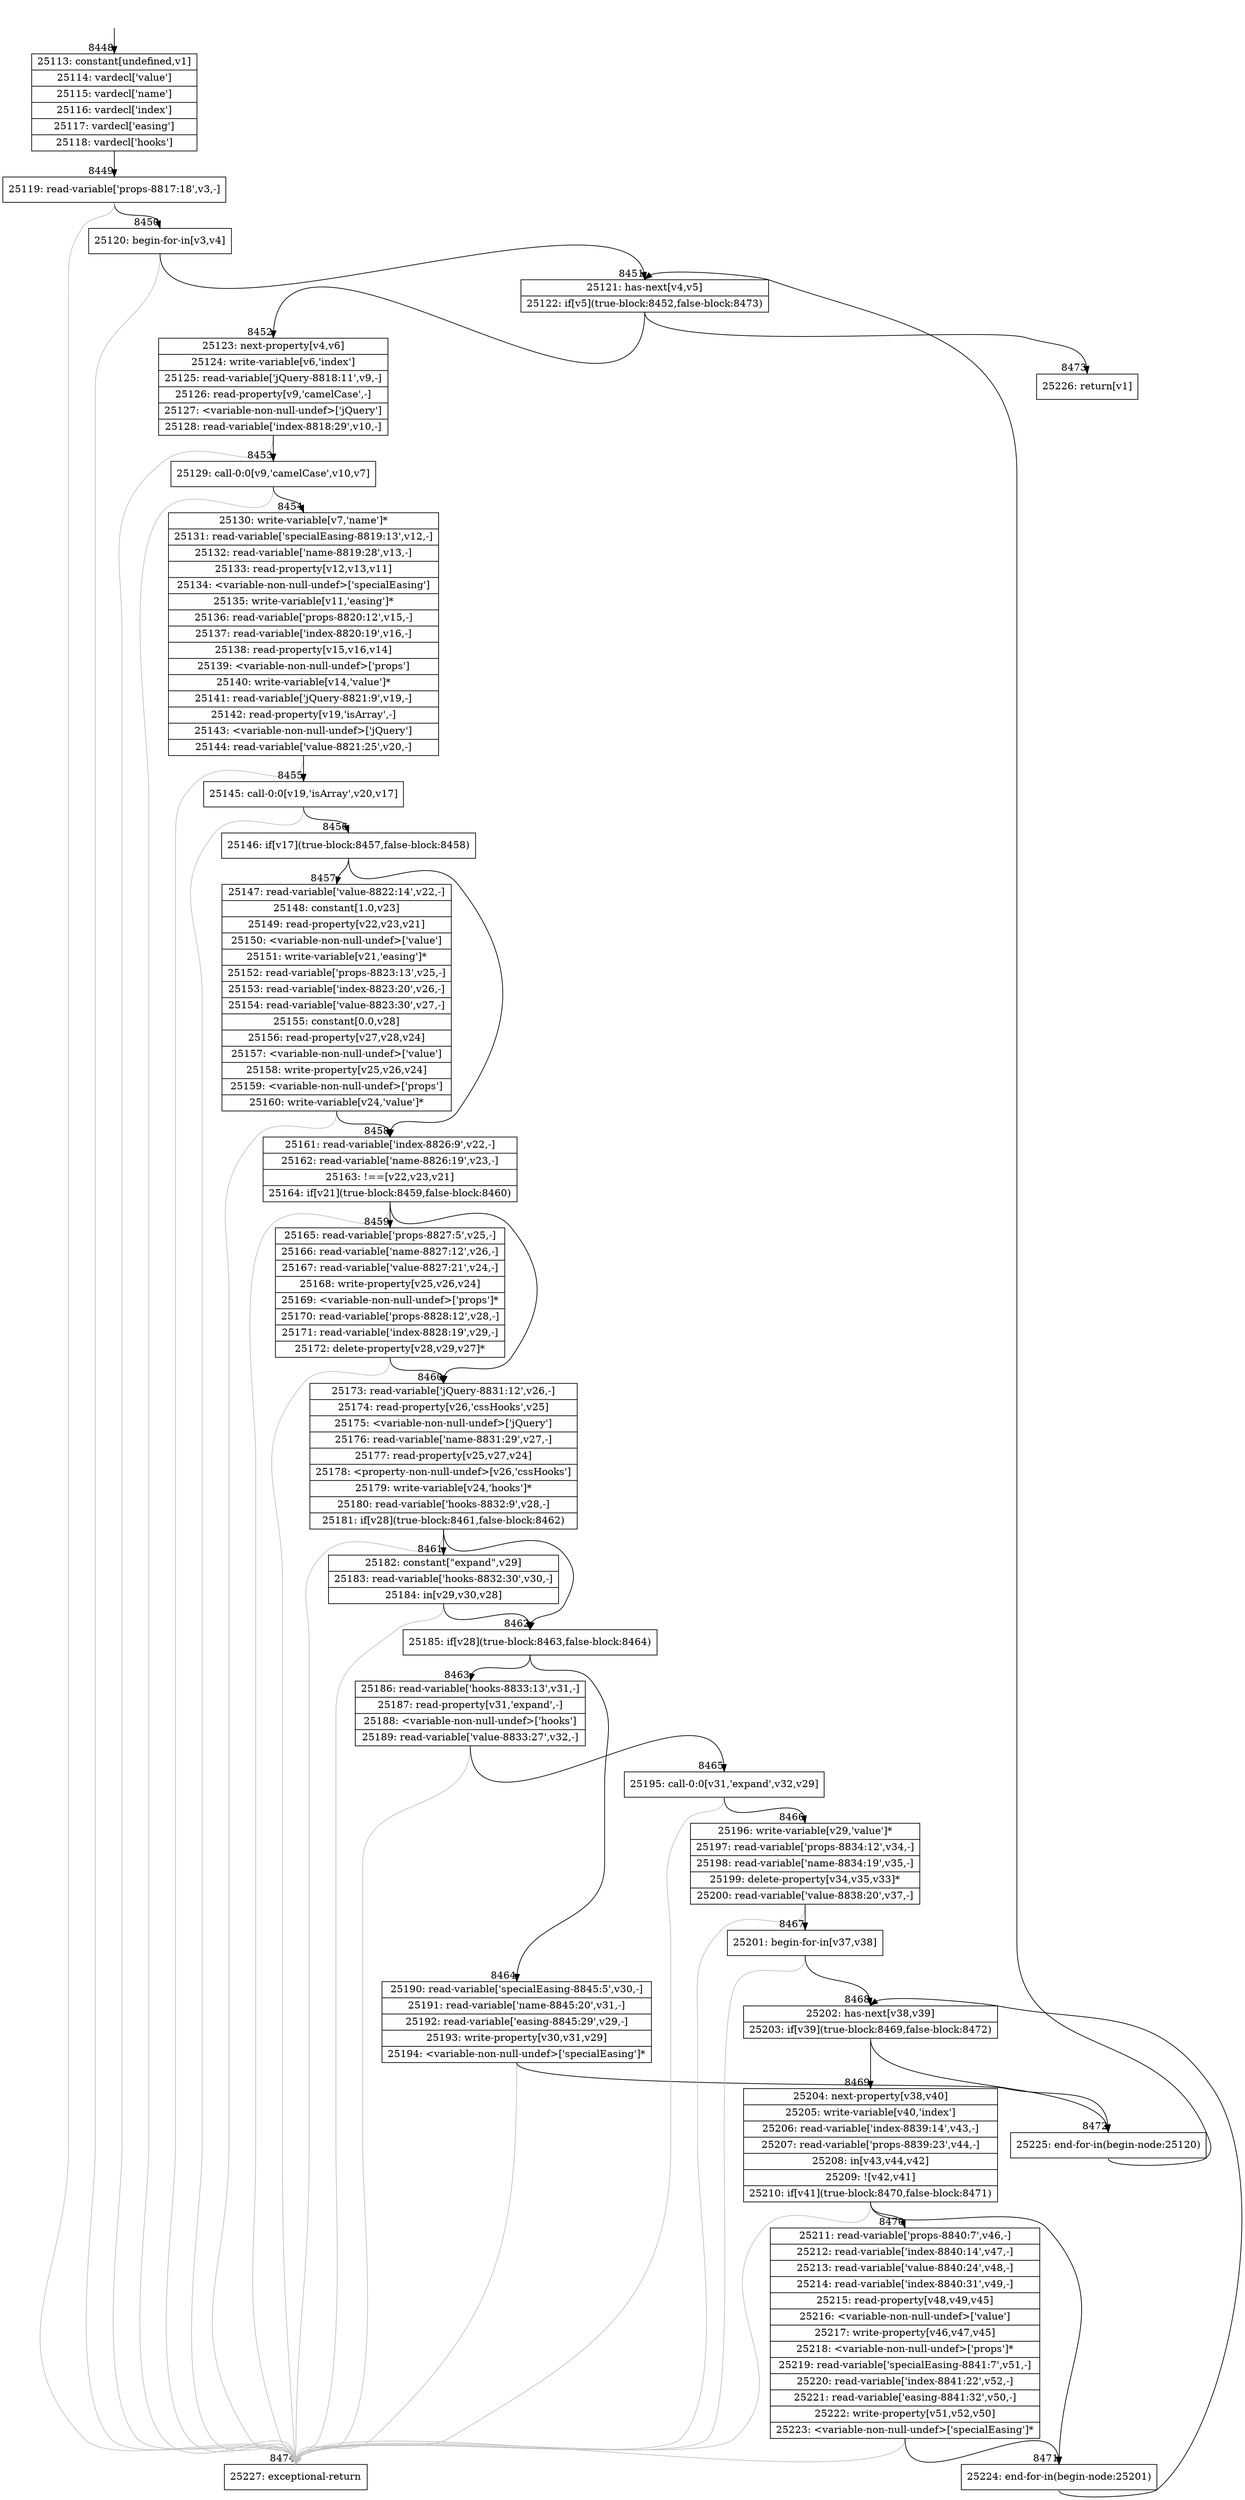 digraph {
rankdir="TD"
BB_entry523[shape=none,label=""];
BB_entry523 -> BB8448 [tailport=s, headport=n, headlabel="    8448"]
BB8448 [shape=record label="{25113: constant[undefined,v1]|25114: vardecl['value']|25115: vardecl['name']|25116: vardecl['index']|25117: vardecl['easing']|25118: vardecl['hooks']}" ] 
BB8448 -> BB8449 [tailport=s, headport=n, headlabel="      8449"]
BB8449 [shape=record label="{25119: read-variable['props-8817:18',v3,-]}" ] 
BB8449 -> BB8450 [tailport=s, headport=n, headlabel="      8450"]
BB8449 -> BB8474 [tailport=s, headport=n, color=gray, headlabel="      8474"]
BB8450 [shape=record label="{25120: begin-for-in[v3,v4]}" ] 
BB8450 -> BB8451 [tailport=s, headport=n, headlabel="      8451"]
BB8450 -> BB8474 [tailport=s, headport=n, color=gray]
BB8451 [shape=record label="{25121: has-next[v4,v5]|25122: if[v5](true-block:8452,false-block:8473)}" ] 
BB8451 -> BB8452 [tailport=s, headport=n, headlabel="      8452"]
BB8451 -> BB8473 [tailport=s, headport=n, headlabel="      8473"]
BB8452 [shape=record label="{25123: next-property[v4,v6]|25124: write-variable[v6,'index']|25125: read-variable['jQuery-8818:11',v9,-]|25126: read-property[v9,'camelCase',-]|25127: \<variable-non-null-undef\>['jQuery']|25128: read-variable['index-8818:29',v10,-]}" ] 
BB8452 -> BB8453 [tailport=s, headport=n, headlabel="      8453"]
BB8452 -> BB8474 [tailport=s, headport=n, color=gray]
BB8453 [shape=record label="{25129: call-0:0[v9,'camelCase',v10,v7]}" ] 
BB8453 -> BB8454 [tailport=s, headport=n, headlabel="      8454"]
BB8453 -> BB8474 [tailport=s, headport=n, color=gray]
BB8454 [shape=record label="{25130: write-variable[v7,'name']*|25131: read-variable['specialEasing-8819:13',v12,-]|25132: read-variable['name-8819:28',v13,-]|25133: read-property[v12,v13,v11]|25134: \<variable-non-null-undef\>['specialEasing']|25135: write-variable[v11,'easing']*|25136: read-variable['props-8820:12',v15,-]|25137: read-variable['index-8820:19',v16,-]|25138: read-property[v15,v16,v14]|25139: \<variable-non-null-undef\>['props']|25140: write-variable[v14,'value']*|25141: read-variable['jQuery-8821:9',v19,-]|25142: read-property[v19,'isArray',-]|25143: \<variable-non-null-undef\>['jQuery']|25144: read-variable['value-8821:25',v20,-]}" ] 
BB8454 -> BB8455 [tailport=s, headport=n, headlabel="      8455"]
BB8454 -> BB8474 [tailport=s, headport=n, color=gray]
BB8455 [shape=record label="{25145: call-0:0[v19,'isArray',v20,v17]}" ] 
BB8455 -> BB8456 [tailport=s, headport=n, headlabel="      8456"]
BB8455 -> BB8474 [tailport=s, headport=n, color=gray]
BB8456 [shape=record label="{25146: if[v17](true-block:8457,false-block:8458)}" ] 
BB8456 -> BB8457 [tailport=s, headport=n, headlabel="      8457"]
BB8456 -> BB8458 [tailport=s, headport=n, headlabel="      8458"]
BB8457 [shape=record label="{25147: read-variable['value-8822:14',v22,-]|25148: constant[1.0,v23]|25149: read-property[v22,v23,v21]|25150: \<variable-non-null-undef\>['value']|25151: write-variable[v21,'easing']*|25152: read-variable['props-8823:13',v25,-]|25153: read-variable['index-8823:20',v26,-]|25154: read-variable['value-8823:30',v27,-]|25155: constant[0.0,v28]|25156: read-property[v27,v28,v24]|25157: \<variable-non-null-undef\>['value']|25158: write-property[v25,v26,v24]|25159: \<variable-non-null-undef\>['props']|25160: write-variable[v24,'value']*}" ] 
BB8457 -> BB8458 [tailport=s, headport=n]
BB8457 -> BB8474 [tailport=s, headport=n, color=gray]
BB8458 [shape=record label="{25161: read-variable['index-8826:9',v22,-]|25162: read-variable['name-8826:19',v23,-]|25163: !==[v22,v23,v21]|25164: if[v21](true-block:8459,false-block:8460)}" ] 
BB8458 -> BB8459 [tailport=s, headport=n, headlabel="      8459"]
BB8458 -> BB8460 [tailport=s, headport=n, headlabel="      8460"]
BB8458 -> BB8474 [tailport=s, headport=n, color=gray]
BB8459 [shape=record label="{25165: read-variable['props-8827:5',v25,-]|25166: read-variable['name-8827:12',v26,-]|25167: read-variable['value-8827:21',v24,-]|25168: write-property[v25,v26,v24]|25169: \<variable-non-null-undef\>['props']*|25170: read-variable['props-8828:12',v28,-]|25171: read-variable['index-8828:19',v29,-]|25172: delete-property[v28,v29,v27]*}" ] 
BB8459 -> BB8460 [tailport=s, headport=n]
BB8459 -> BB8474 [tailport=s, headport=n, color=gray]
BB8460 [shape=record label="{25173: read-variable['jQuery-8831:12',v26,-]|25174: read-property[v26,'cssHooks',v25]|25175: \<variable-non-null-undef\>['jQuery']|25176: read-variable['name-8831:29',v27,-]|25177: read-property[v25,v27,v24]|25178: \<property-non-null-undef\>[v26,'cssHooks']|25179: write-variable[v24,'hooks']*|25180: read-variable['hooks-8832:9',v28,-]|25181: if[v28](true-block:8461,false-block:8462)}" ] 
BB8460 -> BB8462 [tailport=s, headport=n, headlabel="      8462"]
BB8460 -> BB8461 [tailport=s, headport=n, headlabel="      8461"]
BB8460 -> BB8474 [tailport=s, headport=n, color=gray]
BB8461 [shape=record label="{25182: constant[\"expand\",v29]|25183: read-variable['hooks-8832:30',v30,-]|25184: in[v29,v30,v28]}" ] 
BB8461 -> BB8462 [tailport=s, headport=n]
BB8461 -> BB8474 [tailport=s, headport=n, color=gray]
BB8462 [shape=record label="{25185: if[v28](true-block:8463,false-block:8464)}" ] 
BB8462 -> BB8463 [tailport=s, headport=n, headlabel="      8463"]
BB8462 -> BB8464 [tailport=s, headport=n, headlabel="      8464"]
BB8463 [shape=record label="{25186: read-variable['hooks-8833:13',v31,-]|25187: read-property[v31,'expand',-]|25188: \<variable-non-null-undef\>['hooks']|25189: read-variable['value-8833:27',v32,-]}" ] 
BB8463 -> BB8465 [tailport=s, headport=n, headlabel="      8465"]
BB8463 -> BB8474 [tailport=s, headport=n, color=gray]
BB8464 [shape=record label="{25190: read-variable['specialEasing-8845:5',v30,-]|25191: read-variable['name-8845:20',v31,-]|25192: read-variable['easing-8845:29',v29,-]|25193: write-property[v30,v31,v29]|25194: \<variable-non-null-undef\>['specialEasing']*}" ] 
BB8464 -> BB8472 [tailport=s, headport=n, headlabel="      8472"]
BB8464 -> BB8474 [tailport=s, headport=n, color=gray]
BB8465 [shape=record label="{25195: call-0:0[v31,'expand',v32,v29]}" ] 
BB8465 -> BB8466 [tailport=s, headport=n, headlabel="      8466"]
BB8465 -> BB8474 [tailport=s, headport=n, color=gray]
BB8466 [shape=record label="{25196: write-variable[v29,'value']*|25197: read-variable['props-8834:12',v34,-]|25198: read-variable['name-8834:19',v35,-]|25199: delete-property[v34,v35,v33]*|25200: read-variable['value-8838:20',v37,-]}" ] 
BB8466 -> BB8467 [tailport=s, headport=n, headlabel="      8467"]
BB8466 -> BB8474 [tailport=s, headport=n, color=gray]
BB8467 [shape=record label="{25201: begin-for-in[v37,v38]}" ] 
BB8467 -> BB8468 [tailport=s, headport=n, headlabel="      8468"]
BB8467 -> BB8474 [tailport=s, headport=n, color=gray]
BB8468 [shape=record label="{25202: has-next[v38,v39]|25203: if[v39](true-block:8469,false-block:8472)}" ] 
BB8468 -> BB8469 [tailport=s, headport=n, headlabel="      8469"]
BB8468 -> BB8472 [tailport=s, headport=n]
BB8469 [shape=record label="{25204: next-property[v38,v40]|25205: write-variable[v40,'index']|25206: read-variable['index-8839:14',v43,-]|25207: read-variable['props-8839:23',v44,-]|25208: in[v43,v44,v42]|25209: ![v42,v41]|25210: if[v41](true-block:8470,false-block:8471)}" ] 
BB8469 -> BB8470 [tailport=s, headport=n, headlabel="      8470"]
BB8469 -> BB8471 [tailport=s, headport=n, headlabel="      8471"]
BB8469 -> BB8474 [tailport=s, headport=n, color=gray]
BB8470 [shape=record label="{25211: read-variable['props-8840:7',v46,-]|25212: read-variable['index-8840:14',v47,-]|25213: read-variable['value-8840:24',v48,-]|25214: read-variable['index-8840:31',v49,-]|25215: read-property[v48,v49,v45]|25216: \<variable-non-null-undef\>['value']|25217: write-property[v46,v47,v45]|25218: \<variable-non-null-undef\>['props']*|25219: read-variable['specialEasing-8841:7',v51,-]|25220: read-variable['index-8841:22',v52,-]|25221: read-variable['easing-8841:32',v50,-]|25222: write-property[v51,v52,v50]|25223: \<variable-non-null-undef\>['specialEasing']*}" ] 
BB8470 -> BB8471 [tailport=s, headport=n]
BB8470 -> BB8474 [tailport=s, headport=n, color=gray]
BB8471 [shape=record label="{25224: end-for-in(begin-node:25201)}" ] 
BB8471 -> BB8468 [tailport=s, headport=n]
BB8472 [shape=record label="{25225: end-for-in(begin-node:25120)}" ] 
BB8472 -> BB8451 [tailport=s, headport=n]
BB8473 [shape=record label="{25226: return[v1]}" ] 
BB8474 [shape=record label="{25227: exceptional-return}" ] 
}
